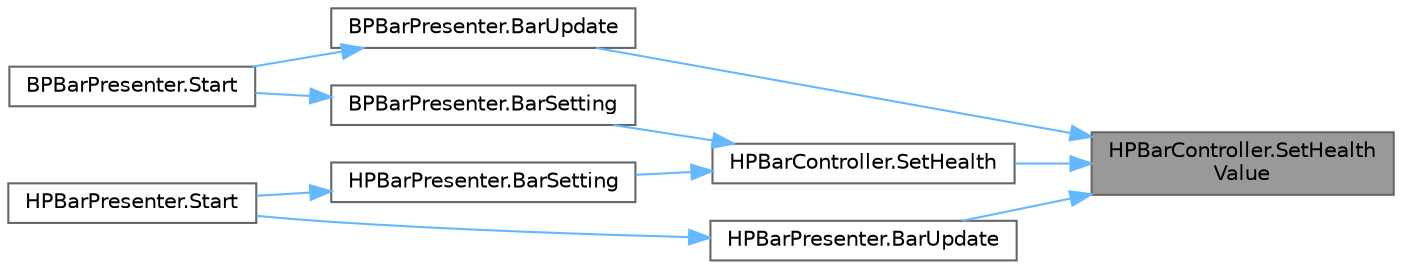 digraph "HPBarController.SetHealthValue"
{
 // LATEX_PDF_SIZE
  bgcolor="transparent";
  edge [fontname=Helvetica,fontsize=10,labelfontname=Helvetica,labelfontsize=10];
  node [fontname=Helvetica,fontsize=10,shape=box,height=0.2,width=0.4];
  rankdir="RL";
  Node1 [id="Node000001",label="HPBarController.SetHealth\lValue",height=0.2,width=0.4,color="gray40", fillcolor="grey60", style="filled", fontcolor="black",tooltip=" "];
  Node1 -> Node2 [id="edge10_Node000001_Node000002",dir="back",color="steelblue1",style="solid",tooltip=" "];
  Node2 [id="Node000002",label="BPBarPresenter.BarUpdate",height=0.2,width=0.4,color="grey40", fillcolor="white", style="filled",URL="$class_b_p_bar_presenter.html#aec7ad5b0f134a89d0a9f6e4b1b2d81b0",tooltip=" "];
  Node2 -> Node3 [id="edge11_Node000002_Node000003",dir="back",color="steelblue1",style="solid",tooltip=" "];
  Node3 [id="Node000003",label="BPBarPresenter.Start",height=0.2,width=0.4,color="grey40", fillcolor="white", style="filled",URL="$class_b_p_bar_presenter.html#a8fbf9d3ff115c8fda7665c5cd6c60aad",tooltip=" "];
  Node1 -> Node4 [id="edge12_Node000001_Node000004",dir="back",color="steelblue1",style="solid",tooltip=" "];
  Node4 [id="Node000004",label="HPBarPresenter.BarUpdate",height=0.2,width=0.4,color="grey40", fillcolor="white", style="filled",URL="$class_h_p_bar_presenter.html#a42a9e62da12308036c0ee98b17f2dee3",tooltip=" "];
  Node4 -> Node5 [id="edge13_Node000004_Node000005",dir="back",color="steelblue1",style="solid",tooltip=" "];
  Node5 [id="Node000005",label="HPBarPresenter.Start",height=0.2,width=0.4,color="grey40", fillcolor="white", style="filled",URL="$class_h_p_bar_presenter.html#ae5c611669cd341ac0660512f01a7c447",tooltip=" "];
  Node1 -> Node6 [id="edge14_Node000001_Node000006",dir="back",color="steelblue1",style="solid",tooltip=" "];
  Node6 [id="Node000006",label="HPBarController.SetHealth",height=0.2,width=0.4,color="grey40", fillcolor="white", style="filled",URL="$class_h_p_bar_controller.html#af71e8b438f7ce4bf32dbf28f6a96cc3a",tooltip=" "];
  Node6 -> Node7 [id="edge15_Node000006_Node000007",dir="back",color="steelblue1",style="solid",tooltip=" "];
  Node7 [id="Node000007",label="BPBarPresenter.BarSetting",height=0.2,width=0.4,color="grey40", fillcolor="white", style="filled",URL="$class_b_p_bar_presenter.html#a4d1bdb80fb199a346245836401d4ca15",tooltip=" "];
  Node7 -> Node3 [id="edge16_Node000007_Node000003",dir="back",color="steelblue1",style="solid",tooltip=" "];
  Node6 -> Node8 [id="edge17_Node000006_Node000008",dir="back",color="steelblue1",style="solid",tooltip=" "];
  Node8 [id="Node000008",label="HPBarPresenter.BarSetting",height=0.2,width=0.4,color="grey40", fillcolor="white", style="filled",URL="$class_h_p_bar_presenter.html#a95f91c6a16562454cc4f3fd40460ce2f",tooltip=" "];
  Node8 -> Node5 [id="edge18_Node000008_Node000005",dir="back",color="steelblue1",style="solid",tooltip=" "];
}
